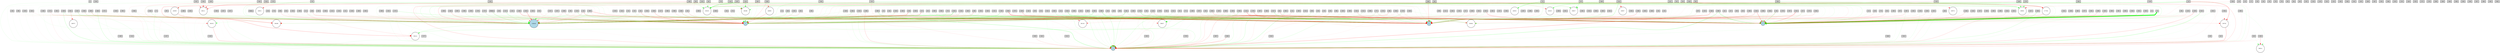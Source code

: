 digraph {
	node [fontsize=9 height=0.2 shape=circle width=0.2]
	x [fillcolor=lightgray shape=box style=filled]
	dx [fillcolor=lightgray shape=box style=filled]
	theta [fillcolor=lightgray shape=box style=filled]
	dtheta [fillcolor=lightgray shape=box style=filled]
	-5 [fillcolor=lightgray shape=box style=filled]
	-6 [fillcolor=lightgray shape=box style=filled]
	-7 [fillcolor=lightgray shape=box style=filled]
	-8 [fillcolor=lightgray shape=box style=filled]
	-9 [fillcolor=lightgray shape=box style=filled]
	-10 [fillcolor=lightgray shape=box style=filled]
	-11 [fillcolor=lightgray shape=box style=filled]
	-12 [fillcolor=lightgray shape=box style=filled]
	-13 [fillcolor=lightgray shape=box style=filled]
	-14 [fillcolor=lightgray shape=box style=filled]
	-15 [fillcolor=lightgray shape=box style=filled]
	-16 [fillcolor=lightgray shape=box style=filled]
	-17 [fillcolor=lightgray shape=box style=filled]
	-18 [fillcolor=lightgray shape=box style=filled]
	-19 [fillcolor=lightgray shape=box style=filled]
	-20 [fillcolor=lightgray shape=box style=filled]
	-21 [fillcolor=lightgray shape=box style=filled]
	-22 [fillcolor=lightgray shape=box style=filled]
	-23 [fillcolor=lightgray shape=box style=filled]
	-24 [fillcolor=lightgray shape=box style=filled]
	-25 [fillcolor=lightgray shape=box style=filled]
	-26 [fillcolor=lightgray shape=box style=filled]
	-27 [fillcolor=lightgray shape=box style=filled]
	-28 [fillcolor=lightgray shape=box style=filled]
	-29 [fillcolor=lightgray shape=box style=filled]
	-30 [fillcolor=lightgray shape=box style=filled]
	-31 [fillcolor=lightgray shape=box style=filled]
	-32 [fillcolor=lightgray shape=box style=filled]
	-33 [fillcolor=lightgray shape=box style=filled]
	-34 [fillcolor=lightgray shape=box style=filled]
	-35 [fillcolor=lightgray shape=box style=filled]
	-36 [fillcolor=lightgray shape=box style=filled]
	-37 [fillcolor=lightgray shape=box style=filled]
	-38 [fillcolor=lightgray shape=box style=filled]
	-39 [fillcolor=lightgray shape=box style=filled]
	-40 [fillcolor=lightgray shape=box style=filled]
	-41 [fillcolor=lightgray shape=box style=filled]
	-42 [fillcolor=lightgray shape=box style=filled]
	-43 [fillcolor=lightgray shape=box style=filled]
	-44 [fillcolor=lightgray shape=box style=filled]
	-45 [fillcolor=lightgray shape=box style=filled]
	-46 [fillcolor=lightgray shape=box style=filled]
	-47 [fillcolor=lightgray shape=box style=filled]
	-48 [fillcolor=lightgray shape=box style=filled]
	-49 [fillcolor=lightgray shape=box style=filled]
	-50 [fillcolor=lightgray shape=box style=filled]
	-51 [fillcolor=lightgray shape=box style=filled]
	-52 [fillcolor=lightgray shape=box style=filled]
	-53 [fillcolor=lightgray shape=box style=filled]
	-54 [fillcolor=lightgray shape=box style=filled]
	-55 [fillcolor=lightgray shape=box style=filled]
	-56 [fillcolor=lightgray shape=box style=filled]
	-57 [fillcolor=lightgray shape=box style=filled]
	-58 [fillcolor=lightgray shape=box style=filled]
	-59 [fillcolor=lightgray shape=box style=filled]
	-60 [fillcolor=lightgray shape=box style=filled]
	-61 [fillcolor=lightgray shape=box style=filled]
	-62 [fillcolor=lightgray shape=box style=filled]
	-63 [fillcolor=lightgray shape=box style=filled]
	-64 [fillcolor=lightgray shape=box style=filled]
	-65 [fillcolor=lightgray shape=box style=filled]
	-66 [fillcolor=lightgray shape=box style=filled]
	-67 [fillcolor=lightgray shape=box style=filled]
	-68 [fillcolor=lightgray shape=box style=filled]
	-69 [fillcolor=lightgray shape=box style=filled]
	-70 [fillcolor=lightgray shape=box style=filled]
	-71 [fillcolor=lightgray shape=box style=filled]
	-72 [fillcolor=lightgray shape=box style=filled]
	-73 [fillcolor=lightgray shape=box style=filled]
	-74 [fillcolor=lightgray shape=box style=filled]
	-75 [fillcolor=lightgray shape=box style=filled]
	-76 [fillcolor=lightgray shape=box style=filled]
	-77 [fillcolor=lightgray shape=box style=filled]
	-78 [fillcolor=lightgray shape=box style=filled]
	-79 [fillcolor=lightgray shape=box style=filled]
	-80 [fillcolor=lightgray shape=box style=filled]
	-81 [fillcolor=lightgray shape=box style=filled]
	-82 [fillcolor=lightgray shape=box style=filled]
	-83 [fillcolor=lightgray shape=box style=filled]
	-84 [fillcolor=lightgray shape=box style=filled]
	-85 [fillcolor=lightgray shape=box style=filled]
	-86 [fillcolor=lightgray shape=box style=filled]
	-87 [fillcolor=lightgray shape=box style=filled]
	-88 [fillcolor=lightgray shape=box style=filled]
	-89 [fillcolor=lightgray shape=box style=filled]
	-90 [fillcolor=lightgray shape=box style=filled]
	-91 [fillcolor=lightgray shape=box style=filled]
	-92 [fillcolor=lightgray shape=box style=filled]
	-93 [fillcolor=lightgray shape=box style=filled]
	-94 [fillcolor=lightgray shape=box style=filled]
	-95 [fillcolor=lightgray shape=box style=filled]
	-96 [fillcolor=lightgray shape=box style=filled]
	-97 [fillcolor=lightgray shape=box style=filled]
	-98 [fillcolor=lightgray shape=box style=filled]
	-99 [fillcolor=lightgray shape=box style=filled]
	-100 [fillcolor=lightgray shape=box style=filled]
	-101 [fillcolor=lightgray shape=box style=filled]
	-102 [fillcolor=lightgray shape=box style=filled]
	-103 [fillcolor=lightgray shape=box style=filled]
	-104 [fillcolor=lightgray shape=box style=filled]
	-105 [fillcolor=lightgray shape=box style=filled]
	-106 [fillcolor=lightgray shape=box style=filled]
	-107 [fillcolor=lightgray shape=box style=filled]
	-108 [fillcolor=lightgray shape=box style=filled]
	-109 [fillcolor=lightgray shape=box style=filled]
	-110 [fillcolor=lightgray shape=box style=filled]
	-111 [fillcolor=lightgray shape=box style=filled]
	-112 [fillcolor=lightgray shape=box style=filled]
	-113 [fillcolor=lightgray shape=box style=filled]
	-114 [fillcolor=lightgray shape=box style=filled]
	-115 [fillcolor=lightgray shape=box style=filled]
	-116 [fillcolor=lightgray shape=box style=filled]
	-117 [fillcolor=lightgray shape=box style=filled]
	-118 [fillcolor=lightgray shape=box style=filled]
	-119 [fillcolor=lightgray shape=box style=filled]
	-120 [fillcolor=lightgray shape=box style=filled]
	-121 [fillcolor=lightgray shape=box style=filled]
	-122 [fillcolor=lightgray shape=box style=filled]
	-123 [fillcolor=lightgray shape=box style=filled]
	-124 [fillcolor=lightgray shape=box style=filled]
	-125 [fillcolor=lightgray shape=box style=filled]
	-126 [fillcolor=lightgray shape=box style=filled]
	-127 [fillcolor=lightgray shape=box style=filled]
	-128 [fillcolor=lightgray shape=box style=filled]
	-129 [fillcolor=lightgray shape=box style=filled]
	-130 [fillcolor=lightgray shape=box style=filled]
	-131 [fillcolor=lightgray shape=box style=filled]
	-132 [fillcolor=lightgray shape=box style=filled]
	-133 [fillcolor=lightgray shape=box style=filled]
	-134 [fillcolor=lightgray shape=box style=filled]
	-135 [fillcolor=lightgray shape=box style=filled]
	-136 [fillcolor=lightgray shape=box style=filled]
	-137 [fillcolor=lightgray shape=box style=filled]
	-138 [fillcolor=lightgray shape=box style=filled]
	-139 [fillcolor=lightgray shape=box style=filled]
	-140 [fillcolor=lightgray shape=box style=filled]
	-141 [fillcolor=lightgray shape=box style=filled]
	-142 [fillcolor=lightgray shape=box style=filled]
	-143 [fillcolor=lightgray shape=box style=filled]
	-144 [fillcolor=lightgray shape=box style=filled]
	-145 [fillcolor=lightgray shape=box style=filled]
	-146 [fillcolor=lightgray shape=box style=filled]
	-147 [fillcolor=lightgray shape=box style=filled]
	-148 [fillcolor=lightgray shape=box style=filled]
	-149 [fillcolor=lightgray shape=box style=filled]
	-150 [fillcolor=lightgray shape=box style=filled]
	-151 [fillcolor=lightgray shape=box style=filled]
	-152 [fillcolor=lightgray shape=box style=filled]
	-153 [fillcolor=lightgray shape=box style=filled]
	-154 [fillcolor=lightgray shape=box style=filled]
	-155 [fillcolor=lightgray shape=box style=filled]
	-156 [fillcolor=lightgray shape=box style=filled]
	-157 [fillcolor=lightgray shape=box style=filled]
	-158 [fillcolor=lightgray shape=box style=filled]
	-159 [fillcolor=lightgray shape=box style=filled]
	-160 [fillcolor=lightgray shape=box style=filled]
	-161 [fillcolor=lightgray shape=box style=filled]
	-162 [fillcolor=lightgray shape=box style=filled]
	-163 [fillcolor=lightgray shape=box style=filled]
	-164 [fillcolor=lightgray shape=box style=filled]
	-165 [fillcolor=lightgray shape=box style=filled]
	-166 [fillcolor=lightgray shape=box style=filled]
	-167 [fillcolor=lightgray shape=box style=filled]
	-168 [fillcolor=lightgray shape=box style=filled]
	-169 [fillcolor=lightgray shape=box style=filled]
	-170 [fillcolor=lightgray shape=box style=filled]
	-171 [fillcolor=lightgray shape=box style=filled]
	-172 [fillcolor=lightgray shape=box style=filled]
	-173 [fillcolor=lightgray shape=box style=filled]
	-174 [fillcolor=lightgray shape=box style=filled]
	-175 [fillcolor=lightgray shape=box style=filled]
	-176 [fillcolor=lightgray shape=box style=filled]
	-177 [fillcolor=lightgray shape=box style=filled]
	-178 [fillcolor=lightgray shape=box style=filled]
	-179 [fillcolor=lightgray shape=box style=filled]
	-180 [fillcolor=lightgray shape=box style=filled]
	-181 [fillcolor=lightgray shape=box style=filled]
	-182 [fillcolor=lightgray shape=box style=filled]
	-183 [fillcolor=lightgray shape=box style=filled]
	-184 [fillcolor=lightgray shape=box style=filled]
	-185 [fillcolor=lightgray shape=box style=filled]
	-186 [fillcolor=lightgray shape=box style=filled]
	-187 [fillcolor=lightgray shape=box style=filled]
	-188 [fillcolor=lightgray shape=box style=filled]
	-189 [fillcolor=lightgray shape=box style=filled]
	-190 [fillcolor=lightgray shape=box style=filled]
	-191 [fillcolor=lightgray shape=box style=filled]
	-192 [fillcolor=lightgray shape=box style=filled]
	-193 [fillcolor=lightgray shape=box style=filled]
	-194 [fillcolor=lightgray shape=box style=filled]
	-195 [fillcolor=lightgray shape=box style=filled]
	-196 [fillcolor=lightgray shape=box style=filled]
	-197 [fillcolor=lightgray shape=box style=filled]
	-198 [fillcolor=lightgray shape=box style=filled]
	-199 [fillcolor=lightgray shape=box style=filled]
	-200 [fillcolor=lightgray shape=box style=filled]
	-201 [fillcolor=lightgray shape=box style=filled]
	-202 [fillcolor=lightgray shape=box style=filled]
	-203 [fillcolor=lightgray shape=box style=filled]
	-204 [fillcolor=lightgray shape=box style=filled]
	-205 [fillcolor=lightgray shape=box style=filled]
	-206 [fillcolor=lightgray shape=box style=filled]
	-207 [fillcolor=lightgray shape=box style=filled]
	-208 [fillcolor=lightgray shape=box style=filled]
	-209 [fillcolor=lightgray shape=box style=filled]
	-210 [fillcolor=lightgray shape=box style=filled]
	-211 [fillcolor=lightgray shape=box style=filled]
	-212 [fillcolor=lightgray shape=box style=filled]
	-213 [fillcolor=lightgray shape=box style=filled]
	-214 [fillcolor=lightgray shape=box style=filled]
	-215 [fillcolor=lightgray shape=box style=filled]
	-216 [fillcolor=lightgray shape=box style=filled]
	-217 [fillcolor=lightgray shape=box style=filled]
	-218 [fillcolor=lightgray shape=box style=filled]
	-219 [fillcolor=lightgray shape=box style=filled]
	-220 [fillcolor=lightgray shape=box style=filled]
	-221 [fillcolor=lightgray shape=box style=filled]
	-222 [fillcolor=lightgray shape=box style=filled]
	-223 [fillcolor=lightgray shape=box style=filled]
	-224 [fillcolor=lightgray shape=box style=filled]
	-225 [fillcolor=lightgray shape=box style=filled]
	-226 [fillcolor=lightgray shape=box style=filled]
	-227 [fillcolor=lightgray shape=box style=filled]
	-228 [fillcolor=lightgray shape=box style=filled]
	-229 [fillcolor=lightgray shape=box style=filled]
	-230 [fillcolor=lightgray shape=box style=filled]
	-231 [fillcolor=lightgray shape=box style=filled]
	-232 [fillcolor=lightgray shape=box style=filled]
	-233 [fillcolor=lightgray shape=box style=filled]
	-234 [fillcolor=lightgray shape=box style=filled]
	-235 [fillcolor=lightgray shape=box style=filled]
	-236 [fillcolor=lightgray shape=box style=filled]
	-237 [fillcolor=lightgray shape=box style=filled]
	-238 [fillcolor=lightgray shape=box style=filled]
	-239 [fillcolor=lightgray shape=box style=filled]
	-240 [fillcolor=lightgray shape=box style=filled]
	-241 [fillcolor=lightgray shape=box style=filled]
	-242 [fillcolor=lightgray shape=box style=filled]
	-243 [fillcolor=lightgray shape=box style=filled]
	-244 [fillcolor=lightgray shape=box style=filled]
	-245 [fillcolor=lightgray shape=box style=filled]
	-246 [fillcolor=lightgray shape=box style=filled]
	-247 [fillcolor=lightgray shape=box style=filled]
	-248 [fillcolor=lightgray shape=box style=filled]
	-249 [fillcolor=lightgray shape=box style=filled]
	-250 [fillcolor=lightgray shape=box style=filled]
	-251 [fillcolor=lightgray shape=box style=filled]
	-252 [fillcolor=lightgray shape=box style=filled]
	-253 [fillcolor=lightgray shape=box style=filled]
	-254 [fillcolor=lightgray shape=box style=filled]
	-255 [fillcolor=lightgray shape=box style=filled]
	-256 [fillcolor=lightgray shape=box style=filled]
	-257 [fillcolor=lightgray shape=box style=filled]
	-258 [fillcolor=lightgray shape=box style=filled]
	-259 [fillcolor=lightgray shape=box style=filled]
	-260 [fillcolor=lightgray shape=box style=filled]
	-261 [fillcolor=lightgray shape=box style=filled]
	-262 [fillcolor=lightgray shape=box style=filled]
	-263 [fillcolor=lightgray shape=box style=filled]
	-264 [fillcolor=lightgray shape=box style=filled]
	-265 [fillcolor=lightgray shape=box style=filled]
	-266 [fillcolor=lightgray shape=box style=filled]
	-267 [fillcolor=lightgray shape=box style=filled]
	-268 [fillcolor=lightgray shape=box style=filled]
	-269 [fillcolor=lightgray shape=box style=filled]
	-270 [fillcolor=lightgray shape=box style=filled]
	-271 [fillcolor=lightgray shape=box style=filled]
	-272 [fillcolor=lightgray shape=box style=filled]
	-273 [fillcolor=lightgray shape=box style=filled]
	-274 [fillcolor=lightgray shape=box style=filled]
	-275 [fillcolor=lightgray shape=box style=filled]
	-276 [fillcolor=lightgray shape=box style=filled]
	-277 [fillcolor=lightgray shape=box style=filled]
	-278 [fillcolor=lightgray shape=box style=filled]
	-279 [fillcolor=lightgray shape=box style=filled]
	-280 [fillcolor=lightgray shape=box style=filled]
	-281 [fillcolor=lightgray shape=box style=filled]
	-282 [fillcolor=lightgray shape=box style=filled]
	-283 [fillcolor=lightgray shape=box style=filled]
	-284 [fillcolor=lightgray shape=box style=filled]
	-285 [fillcolor=lightgray shape=box style=filled]
	-286 [fillcolor=lightgray shape=box style=filled]
	-287 [fillcolor=lightgray shape=box style=filled]
	-288 [fillcolor=lightgray shape=box style=filled]
	-289 [fillcolor=lightgray shape=box style=filled]
	-290 [fillcolor=lightgray shape=box style=filled]
	-291 [fillcolor=lightgray shape=box style=filled]
	-292 [fillcolor=lightgray shape=box style=filled]
	-293 [fillcolor=lightgray shape=box style=filled]
	-294 [fillcolor=lightgray shape=box style=filled]
	-295 [fillcolor=lightgray shape=box style=filled]
	-296 [fillcolor=lightgray shape=box style=filled]
	-297 [fillcolor=lightgray shape=box style=filled]
	-298 [fillcolor=lightgray shape=box style=filled]
	-299 [fillcolor=lightgray shape=box style=filled]
	-300 [fillcolor=lightgray shape=box style=filled]
	-301 [fillcolor=lightgray shape=box style=filled]
	-302 [fillcolor=lightgray shape=box style=filled]
	-303 [fillcolor=lightgray shape=box style=filled]
	-304 [fillcolor=lightgray shape=box style=filled]
	-305 [fillcolor=lightgray shape=box style=filled]
	-306 [fillcolor=lightgray shape=box style=filled]
	-307 [fillcolor=lightgray shape=box style=filled]
	-308 [fillcolor=lightgray shape=box style=filled]
	-309 [fillcolor=lightgray shape=box style=filled]
	-310 [fillcolor=lightgray shape=box style=filled]
	-311 [fillcolor=lightgray shape=box style=filled]
	-312 [fillcolor=lightgray shape=box style=filled]
	-313 [fillcolor=lightgray shape=box style=filled]
	-314 [fillcolor=lightgray shape=box style=filled]
	-315 [fillcolor=lightgray shape=box style=filled]
	-316 [fillcolor=lightgray shape=box style=filled]
	-317 [fillcolor=lightgray shape=box style=filled]
	-318 [fillcolor=lightgray shape=box style=filled]
	-319 [fillcolor=lightgray shape=box style=filled]
	-320 [fillcolor=lightgray shape=box style=filled]
	-321 [fillcolor=lightgray shape=box style=filled]
	-322 [fillcolor=lightgray shape=box style=filled]
	-323 [fillcolor=lightgray shape=box style=filled]
	-324 [fillcolor=lightgray shape=box style=filled]
	-325 [fillcolor=lightgray shape=box style=filled]
	-326 [fillcolor=lightgray shape=box style=filled]
	-327 [fillcolor=lightgray shape=box style=filled]
	-328 [fillcolor=lightgray shape=box style=filled]
	-329 [fillcolor=lightgray shape=box style=filled]
	-330 [fillcolor=lightgray shape=box style=filled]
	-331 [fillcolor=lightgray shape=box style=filled]
	-332 [fillcolor=lightgray shape=box style=filled]
	-333 [fillcolor=lightgray shape=box style=filled]
	-334 [fillcolor=lightgray shape=box style=filled]
	-335 [fillcolor=lightgray shape=box style=filled]
	-336 [fillcolor=lightgray shape=box style=filled]
	-337 [fillcolor=lightgray shape=box style=filled]
	-338 [fillcolor=lightgray shape=box style=filled]
	-339 [fillcolor=lightgray shape=box style=filled]
	-340 [fillcolor=lightgray shape=box style=filled]
	-341 [fillcolor=lightgray shape=box style=filled]
	-342 [fillcolor=lightgray shape=box style=filled]
	-343 [fillcolor=lightgray shape=box style=filled]
	-344 [fillcolor=lightgray shape=box style=filled]
	-345 [fillcolor=lightgray shape=box style=filled]
	-346 [fillcolor=lightgray shape=box style=filled]
	-347 [fillcolor=lightgray shape=box style=filled]
	-348 [fillcolor=lightgray shape=box style=filled]
	-349 [fillcolor=lightgray shape=box style=filled]
	-350 [fillcolor=lightgray shape=box style=filled]
	-351 [fillcolor=lightgray shape=box style=filled]
	-352 [fillcolor=lightgray shape=box style=filled]
	-353 [fillcolor=lightgray shape=box style=filled]
	-354 [fillcolor=lightgray shape=box style=filled]
	-355 [fillcolor=lightgray shape=box style=filled]
	-356 [fillcolor=lightgray shape=box style=filled]
	-357 [fillcolor=lightgray shape=box style=filled]
	-358 [fillcolor=lightgray shape=box style=filled]
	-359 [fillcolor=lightgray shape=box style=filled]
	-360 [fillcolor=lightgray shape=box style=filled]
	-361 [fillcolor=lightgray shape=box style=filled]
	-362 [fillcolor=lightgray shape=box style=filled]
	-363 [fillcolor=lightgray shape=box style=filled]
	-364 [fillcolor=lightgray shape=box style=filled]
	control [fillcolor=lightblue style=filled]
	1 [fillcolor=lightblue style=filled]
	2 [fillcolor=lightblue style=filled]
	3 [fillcolor=lightblue style=filled]
	4 [fillcolor=lightblue style=filled]
	39296 [fillcolor=white style=filled]
	40834 [fillcolor=white style=filled]
	36364 [fillcolor=white style=filled]
	40974 [fillcolor=white style=filled]
	39827 [fillcolor=white style=filled]
	37784 [fillcolor=white style=filled]
	39326 [fillcolor=white style=filled]
	40993 [fillcolor=white style=filled]
	40875 [fillcolor=white style=filled]
	40621 [fillcolor=white style=filled]
	38588 [fillcolor=white style=filled]
	39614 [fillcolor=white style=filled]
	40000 [fillcolor=white style=filled]
	38082 [fillcolor=white style=filled]
	39235 [fillcolor=white style=filled]
	40420 [fillcolor=white style=filled]
	40807 [fillcolor=white style=filled]
	38637 [fillcolor=white style=filled]
	38511 [fillcolor=white style=filled]
	38129 [fillcolor=white style=filled]
	39793 [fillcolor=white style=filled]
	39414 [fillcolor=white style=filled]
	dx -> 1 [color=red penwidth=0.2907977548153764 style=solid]
	dtheta -> 1 [color=red penwidth=0.20050429047600982 style=solid]
	-5 -> control [color=red penwidth=0.3214530032630065 style=dotted]
	-5 -> 2 [color=red penwidth=0.3625042023753192 style=dotted]
	-6 -> 3 [color=red penwidth=0.4682829902647214 style=dotted]
	-7 -> 2 [color=green penwidth=0.26520085295934326 style=solid]
	-8 -> 4 [color=red penwidth=0.13028191305248868 style=dotted]
	-9 -> 3 [color=green penwidth=5.668410470889803 style=solid]
	-11 -> 1 [color=red penwidth=0.1125741989953283 style=solid]
	-11 -> 2 [color=red penwidth=0.15597212150095596 style=dotted]
	-11 -> 4 [color=green penwidth=0.6007481621583102 style=dotted]
	-12 -> 3 [color=green penwidth=0.18425784969344705 style=solid]
	-13 -> 2 [color=green penwidth=0.21996156171202944 style=solid]
	-13 -> 3 [color=red penwidth=0.1269878183093249 style=solid]
	-14 -> control [color=green penwidth=0.10265378870858881 style=dotted]
	-16 -> control [color=green penwidth=0.3079586490854841 style=solid]
	-16 -> 3 [color=red penwidth=0.3012692145335818 style=solid]
	-18 -> 3 [color=green penwidth=0.5908166473418486 style=solid]
	-18 -> 4 [color=red penwidth=0.43046870896866674 style=solid]
	-19 -> 1 [color=green penwidth=0.3821313234514164 style=solid]
	-19 -> 4 [color=red penwidth=0.6996498882869627 style=solid]
	-20 -> 4 [color=red penwidth=0.2719260379731083 style=solid]
	-21 -> control [color=red penwidth=0.18313058652302822 style=dotted]
	-22 -> control [color=green penwidth=0.38101605794184334 style=solid]
	-22 -> 1 [color=green penwidth=0.281393360255365 style=dotted]
	-22 -> 3 [color=green penwidth=0.299337728720075 style=dotted]
	-23 -> control [color=green penwidth=0.2297161155549318 style=dotted]
	-23 -> 1 [color=green penwidth=0.43512339002644085 style=dotted]
	-24 -> control [color=green penwidth=0.1131171744696688 style=dotted]
	-25 -> 4 [color=green penwidth=0.128775208035889 style=solid]
	-26 -> 3 [color=red penwidth=0.3204870006913463 style=solid]
	-27 -> 3 [color=red penwidth=0.430217513332644 style=dotted]
	-28 -> control [color=red penwidth=0.9365657669270998 style=solid]
	-28 -> 2 [color=green penwidth=0.33352300442800076 style=solid]
	-28 -> 4 [color=green penwidth=0.14169546518745446 style=dotted]
	-29 -> control [color=green penwidth=0.18213122095952228 style=dotted]
	-29 -> 2 [color=red penwidth=0.1303698568312001 style=solid]
	-29 -> 3 [color=green penwidth=0.26766515484530795 style=solid]
	-30 -> 2 [color=green penwidth=0.27131504213086943 style=solid]
	-30 -> 4 [color=green penwidth=0.3601071350902897 style=dotted]
	-31 -> 1 [color=green penwidth=0.8446208882962174 style=dotted]
	-31 -> 3 [color=green penwidth=0.20149808168413977 style=dotted]
	-32 -> 4 [color=red penwidth=0.4508801320489847 style=dotted]
	-34 -> control [color=red penwidth=0.9972629475146126 style=dotted]
	-34 -> 1 [color=red penwidth=0.630331597521249 style=solid]
	-34 -> 3 [color=red penwidth=0.42979229242316197 style=dotted]
	-35 -> 2 [color=red penwidth=0.3077780924066231 style=solid]
	-35 -> 4 [color=red penwidth=0.21221629661590352 style=dotted]
	-36 -> 2 [color=red penwidth=0.1465656038164012 style=dotted]
	-37 -> 3 [color=green penwidth=0.33329350530738444 style=solid]
	-37 -> 4 [color=red penwidth=0.2247257626370877 style=solid]
	-38 -> 1 [color=green penwidth=0.5670463518715059 style=dotted]
	-38 -> 4 [color=green penwidth=0.17436783757166102 style=solid]
	-39 -> 1 [color=green penwidth=0.254227828695303 style=dotted]
	-39 -> 3 [color=red penwidth=0.10266467553586897 style=solid]
	-40 -> 2 [color=green penwidth=0.5113394576977119 style=dotted]
	-41 -> 3 [color=red penwidth=0.31988600209258244 style=dotted]
	-41 -> 4 [color=red penwidth=1.0812459761846205 style=dotted]
	-42 -> 2 [color=green penwidth=0.15464608223150528 style=solid]
	-44 -> control [color=red penwidth=0.20163744495061076 style=solid]
	-44 -> 4 [color=green penwidth=0.13396489386173094 style=solid]
	-45 -> control [color=green penwidth=0.35840067902251305 style=solid]
	-45 -> 3 [color=green penwidth=0.14419406963848452 style=solid]
	-46 -> control [color=green penwidth=0.12163909196008493 style=dotted]
	-48 -> 1 [color=red penwidth=0.3746158647793739 style=solid]
	-48 -> 2 [color=green penwidth=0.13102339526479376 style=solid]
	-49 -> control [color=green penwidth=0.6197882885293493 style=solid]
	-49 -> 2 [color=green penwidth=0.3061299264192943 style=solid]
	-50 -> control [color=red penwidth=0.2499548812961708 style=dotted]
	-50 -> 2 [color=green penwidth=0.3329694895662225 style=dotted]
	-51 -> 1 [color=red penwidth=0.45368197916258335 style=solid]
	-51 -> 3 [color=red penwidth=0.5891318955978374 style=dotted]
	-53 -> 1 [color=red penwidth=0.45890122565991676 style=solid]
	-54 -> 1 [color=red penwidth=0.23556531993661245 style=solid]
	-55 -> control [color=red penwidth=0.4140041891062005 style=dotted]
	-55 -> 3 [color=green penwidth=0.28778208804424665 style=solid]
	-56 -> control [color=green penwidth=0.31380603649577554 style=solid]
	-56 -> 3 [color=red penwidth=0.3338914528811383 style=dotted]
	-57 -> control [color=red penwidth=0.979281409813859 style=solid]
	-57 -> 2 [color=green penwidth=0.12289681882206537 style=solid]
	-57 -> 4 [color=red penwidth=0.24067442134276412 style=dotted]
	-58 -> control [color=red penwidth=0.3869047597123134 style=dotted]
	-58 -> 3 [color=green penwidth=0.36523639299014676 style=solid]
	-59 -> 1 [color=green penwidth=0.17887527863163752 style=solid]
	-60 -> 1 [color=red penwidth=0.26724772653980844 style=dotted]
	-60 -> 4 [color=red penwidth=0.4329346910339493 style=dotted]
	-61 -> 3 [color=red penwidth=0.28445233126383906 style=dotted]
	-62 -> control [color=green penwidth=0.4915486257006687 style=dotted]
	-62 -> 1 [color=red penwidth=0.25959806558938614 style=solid]
	-62 -> 2 [color=red penwidth=0.23006243298289417 style=dotted]
	-62 -> 3 [color=green penwidth=0.18683447080208176 style=dotted]
	-63 -> 2 [color=red penwidth=0.5679659640851391 style=dotted]
	-64 -> 1 [color=red penwidth=0.1522026188341027 style=solid]
	-65 -> 4 [color=red penwidth=0.13457297526895395 style=dotted]
	-66 -> control [color=red penwidth=0.605481456908982 style=solid]
	-66 -> 3 [color=red penwidth=0.38481981792115083 style=dotted]
	-66 -> 4 [color=red penwidth=0.2398214518256465 style=dotted]
	-67 -> 4 [color=green penwidth=0.31725636504283616 style=solid]
	-68 -> 3 [color=green penwidth=0.1118913158906403 style=solid]
	-69 -> 2 [color=red penwidth=0.17188135010394406 style=solid]
	-70 -> control [color=green penwidth=0.4477490253393619 style=solid]
	-70 -> 4 [color=red penwidth=0.1292349057316807 style=dotted]
	-71 -> control [color=green penwidth=0.17595447148430887 style=solid]
	-71 -> 3 [color=red penwidth=0.1522649572786548 style=dotted]
	-72 -> 3 [color=green penwidth=0.22950355820153975 style=dotted]
	-72 -> 4 [color=green penwidth=0.3293402029622705 style=solid]
	-73 -> control [color=red penwidth=0.3963066843673526 style=dotted]
	-74 -> 1 [color=green penwidth=0.17318791097211128 style=solid]
	-75 -> 3 [color=red penwidth=0.1667459200457918 style=solid]
	-77 -> control [color=red penwidth=0.26569856059220676 style=solid]
	-77 -> 2 [color=green penwidth=0.3023318243240515 style=solid]
	-77 -> 3 [color=red penwidth=1.1267067825165258 style=dotted]
	-77 -> 4 [color=green penwidth=0.2846013736779528 style=solid]
	-78 -> 1 [color=green penwidth=0.23294351897001278 style=dotted]
	-80 -> 1 [color=red penwidth=0.11360727016064766 style=solid]
	-81 -> control [color=green penwidth=0.165845192746688 style=dotted]
	-81 -> 2 [color=green penwidth=0.14595484571503298 style=solid]
	-81 -> 4 [color=green penwidth=0.21070677083580708 style=solid]
	-83 -> control [color=red penwidth=1.3937481989966791 style=dotted]
	-83 -> 1 [color=red penwidth=0.1600079849369504 style=solid]
	-83 -> 3 [color=red penwidth=0.18864226801155187 style=solid]
	-86 -> control [color=red penwidth=0.39697621504133285 style=solid]
	-87 -> 1 [color=red penwidth=0.10830445477223588 style=solid]
	-87 -> 2 [color=red penwidth=0.3491773613893605 style=dotted]
	-88 -> 4 [color=green penwidth=0.24148522049235138 style=dotted]
	-89 -> control [color=red penwidth=0.6420776901869664 style=solid]
	-89 -> 4 [color=red penwidth=0.4803660716907483 style=dotted]
	-90 -> 3 [color=green penwidth=0.21087680858301733 style=solid]
	-90 -> 4 [color=red penwidth=0.10379704048181333 style=solid]
	-91 -> control [color=red penwidth=0.9566741208531766 style=dotted]
	-92 -> 3 [color=red penwidth=0.33696677952505505 style=solid]
	-93 -> 3 [color=red penwidth=0.21754980271347013 style=dotted]
	-93 -> 4 [color=red penwidth=0.6062852723101189 style=dotted]
	-94 -> 2 [color=green penwidth=0.16275806335014353 style=solid]
	-96 -> 2 [color=green penwidth=0.10125904973233232 style=solid]
	-96 -> 3 [color=green penwidth=0.1851578311715731 style=dotted]
	-97 -> 3 [color=red penwidth=0.23625038948224256 style=dotted]
	-98 -> control [color=red penwidth=0.12822020615326477 style=dotted]
	-98 -> 1 [color=red penwidth=0.6045537549290635 style=dotted]
	-98 -> 4 [color=green penwidth=0.7562487113409612 style=dotted]
	-99 -> 2 [color=green penwidth=0.3372397375977439 style=dotted]
	-100 -> control [color=green penwidth=0.24042031093112134 style=dotted]
	-100 -> 1 [color=green penwidth=0.1194019748403077 style=solid]
	-100 -> 2 [color=green penwidth=0.4441269378762065 style=dotted]
	-100 -> 3 [color=green penwidth=0.5918298585519695 style=dotted]
	-102 -> 3 [color=red penwidth=0.1165383052075515 style=solid]
	-103 -> control [color=green penwidth=0.1442098227725705 style=dotted]
	-103 -> 2 [color=red penwidth=0.13346005335763028 style=dotted]
	-104 -> 2 [color=green penwidth=0.18927463599919403 style=solid]
	-105 -> control [color=red penwidth=0.1191457995502582 style=dotted]
	-105 -> 1 [color=green penwidth=0.2796568151018256 style=dotted]
	-106 -> 2 [color=red penwidth=0.5246859774232662 style=dotted]
	-108 -> 3 [color=green penwidth=0.2539866222179295 style=dotted]
	-108 -> 4 [color=red penwidth=0.4670637561216122 style=solid]
	-109 -> control [color=green penwidth=0.3940330276876921 style=dotted]
	-109 -> 1 [color=red penwidth=0.23328885466571417 style=dotted]
	-109 -> 2 [color=green penwidth=0.3852145065796724 style=dotted]
	-110 -> control [color=red penwidth=0.20957211597398656 style=solid]
	-110 -> 1 [color=green penwidth=0.29096760158835183 style=dotted]
	-110 -> 4 [color=green penwidth=0.5661968337919463 style=solid]
	-111 -> 4 [color=red penwidth=0.4508287417722965 style=dotted]
	-112 -> control [color=green penwidth=0.14805742507293204 style=dotted]
	-113 -> control [color=green penwidth=0.3747597086915784 style=solid]
	-113 -> 1 [color=green penwidth=0.2073493662800246 style=solid]
	-114 -> 2 [color=green penwidth=0.2017943050545713 style=solid]
	-115 -> 1 [color=green penwidth=0.1385942410785581 style=dotted]
	-115 -> 2 [color=red penwidth=0.2405770383071357 style=dotted]
	-115 -> 3 [color=red penwidth=1.0131170806217635 style=solid]
	-117 -> 1 [color=red penwidth=0.21821223924892025 style=solid]
	-118 -> control [color=red penwidth=0.3138580695165061 style=solid]
	-118 -> 2 [color=green penwidth=0.2813691374718465 style=solid]
	-118 -> 3 [color=red penwidth=0.4653759963499121 style=solid]
	-119 -> 3 [color=red penwidth=0.10396086504410038 style=dotted]
	-120 -> control [color=green penwidth=0.4846349651925468 style=dotted]
	-120 -> 2 [color=green penwidth=0.32091666386440343 style=dotted]
	-121 -> 1 [color=red penwidth=0.12143823863560238 style=solid]
	-121 -> 4 [color=red penwidth=0.15250299473719287 style=dotted]
	-122 -> 4 [color=green penwidth=0.11082489937592409 style=solid]
	-123 -> 2 [color=green penwidth=0.2561235089740793 style=dotted]
	-123 -> 3 [color=red penwidth=0.2734382505125148 style=solid]
	-124 -> control [color=green penwidth=0.22961218316617288 style=dotted]
	-126 -> 2 [color=red penwidth=0.48091212709391984 style=solid]
	-126 -> 3 [color=red penwidth=0.25607979936563224 style=solid]
	-127 -> 2 [color=green penwidth=0.14447438448149608 style=solid]
	-129 -> 2 [color=green penwidth=0.46461130620185853 style=dotted]
	-129 -> 3 [color=green penwidth=0.21273414415320974 style=solid]
	-129 -> 4 [color=red penwidth=0.11733494558241409 style=dotted]
	-130 -> 3 [color=red penwidth=0.2976878097715082 style=solid]
	-131 -> control [color=green penwidth=0.5158830914965532 style=dotted]
	-131 -> 1 [color=green penwidth=0.18647280292394347 style=dotted]
	-132 -> 4 [color=green penwidth=0.15931095479988827 style=solid]
	-133 -> control [color=red penwidth=0.4498501737852143 style=dotted]
	-133 -> 1 [color=green penwidth=0.4305704584528043 style=dotted]
	-133 -> 2 [color=green penwidth=0.13042428389036342 style=solid]
	-134 -> control [color=red penwidth=0.4752473850136427 style=solid]
	-134 -> 4 [color=green penwidth=0.27499862896033733 style=solid]
	-138 -> 1 [color=green penwidth=0.24293930431732033 style=solid]
	-138 -> 3 [color=red penwidth=0.43983202134470734 style=solid]
	-139 -> 4 [color=red penwidth=0.34609031180037403 style=dotted]
	-140 -> 3 [color=red penwidth=0.426706859696077 style=solid]
	-142 -> 1 [color=green penwidth=0.6100062637045386 style=dotted]
	-143 -> 1 [color=green penwidth=0.18450124181692265 style=solid]
	-143 -> 2 [color=green penwidth=0.15357473393181278 style=solid]
	-144 -> 3 [color=red penwidth=0.15423242238434354 style=solid]
	-145 -> control [color=red penwidth=0.15844991297583122 style=solid]
	-145 -> 2 [color=red penwidth=0.30184882646071 style=dotted]
	-146 -> control [color=green penwidth=0.5686958741046879 style=dotted]
	-146 -> 1 [color=green penwidth=0.13950854518285682 style=dotted]
	-146 -> 2 [color=green penwidth=0.2609492055672319 style=dotted]
	-146 -> 3 [color=red penwidth=0.6718375294577618 style=dotted]
	-147 -> control [color=green penwidth=0.4684830537321193 style=solid]
	-147 -> 2 [color=green penwidth=0.7000612020797579 style=dotted]
	-148 -> control [color=red penwidth=0.24695936387040415 style=dotted]
	-148 -> 1 [color=red penwidth=0.7163714721859862 style=solid]
	-149 -> control [color=green penwidth=0.49798377285157425 style=dotted]
	-149 -> 2 [color=green penwidth=0.11771662364009383 style=solid]
	-150 -> control [color=green penwidth=0.5414630457038451 style=solid]
	-150 -> 1 [color=red penwidth=0.2641446972810221 style=solid]
	-150 -> 4 [color=green penwidth=0.14939043345222594 style=solid]
	-151 -> 1 [color=red penwidth=0.37595922854800046 style=dotted]
	-151 -> 2 [color=red penwidth=0.19871830154301195 style=solid]
	-151 -> 3 [color=green penwidth=0.4680394715016786 style=dotted]
	-153 -> 2 [color=green penwidth=0.1963020539921282 style=dotted]
	-154 -> control [color=red penwidth=0.697987482404924 style=dotted]
	-155 -> control [color=green penwidth=0.1998435878513966 style=dotted]
	-156 -> control [color=green penwidth=0.47523189483266703 style=dotted]
	-156 -> 2 [color=red penwidth=0.2921375220156175 style=dotted]
	-157 -> 3 [color=red penwidth=0.1052729272859764 style=solid]
	-158 -> control [color=red penwidth=0.22689610771281965 style=dotted]
	-159 -> 3 [color=green penwidth=0.14810908884022247 style=solid]
	-160 -> 1 [color=red penwidth=0.2529429863665442 style=solid]
	-160 -> 2 [color=red penwidth=0.4867541048896299 style=dotted]
	-160 -> 3 [color=red penwidth=0.7563592211100688 style=dotted]
	-161 -> control [color=red penwidth=0.3619707692869383 style=solid]
	-161 -> 1 [color=green penwidth=0.5386913624246151 style=solid]
	-161 -> 2 [color=green penwidth=0.34350738543364145 style=solid]
	-161 -> 3 [color=green penwidth=0.37829318442261506 style=solid]
	-161 -> 4 [color=green penwidth=0.153635942663451 style=dotted]
	-162 -> 3 [color=green penwidth=0.36959275016384463 style=solid]
	-162 -> 4 [color=red penwidth=0.42434080119831663 style=solid]
	-165 -> 3 [color=red penwidth=0.11358142951360427 style=dotted]
	-165 -> 4 [color=red penwidth=0.1770026489861508 style=dotted]
	-166 -> control [color=green penwidth=0.4518201382463274 style=dotted]
	-167 -> 4 [color=green penwidth=0.24270915958576808 style=dotted]
	-168 -> control [color=red penwidth=0.2987696544942631 style=solid]
	-168 -> 1 [color=red penwidth=0.6304433297521698 style=dotted]
	-169 -> control [color=red penwidth=0.20804066828459722 style=dotted]
	-169 -> 3 [color=green penwidth=0.10124325762527589 style=dotted]
	-171 -> control [color=red penwidth=0.3871725986652722 style=solid]
	-172 -> control [color=red penwidth=0.27410077385988313 style=dotted]
	-172 -> 1 [color=green penwidth=0.4024983258559168 style=solid]
	-172 -> 2 [color=red penwidth=0.36603279747646245 style=dotted]
	-173 -> control [color=red penwidth=0.7067889138779514 style=dotted]
	-173 -> 1 [color=red penwidth=0.188880380172894 style=dotted]
	-173 -> 3 [color=green penwidth=0.40563182464381153 style=solid]
	-174 -> control [color=red penwidth=0.3125399089531025 style=dotted]
	-174 -> 2 [color=green penwidth=0.13257637495869315 style=dotted]
	-174 -> 3 [color=green penwidth=0.9562455288218851 style=solid]
	-175 -> control [color=green penwidth=0.2812595880783158 style=solid]
	-175 -> 3 [color=green penwidth=0.20832429637369748 style=solid]
	-176 -> 1 [color=red penwidth=0.1731172188512477 style=dotted]
	-176 -> 2 [color=green penwidth=0.5111110926247286 style=solid]
	-176 -> 3 [color=green penwidth=0.5018061632725566 style=dotted]
	-176 -> 4 [color=red penwidth=0.24262314861534895 style=solid]
	-177 -> 2 [color=green penwidth=0.12048301416954926 style=dotted]
	-178 -> 4 [color=red penwidth=0.7516762997412455 style=solid]
	-179 -> 1 [color=green penwidth=0.23172583602608837 style=solid]
	-179 -> 2 [color=green penwidth=0.41382705123512775 style=dotted]
	-179 -> 4 [color=green penwidth=0.2253700764949269 style=dotted]
	-180 -> 1 [color=green penwidth=0.13374257761005048 style=dotted]
	-180 -> 3 [color=green penwidth=0.21826053074872878 style=solid]
	-180 -> 4 [color=red penwidth=0.6092754331337825 style=solid]
	-183 -> 2 [color=green penwidth=1.1913661946127863 style=dotted]
	-183 -> 4 [color=red penwidth=0.2979922250582029 style=dotted]
	-184 -> 1 [color=green penwidth=0.30176302568863766 style=solid]
	-185 -> control [color=red penwidth=0.13844425170498528 style=dotted]
	-185 -> 2 [color=red penwidth=0.5118439996242964 style=dotted]
	-185 -> 4 [color=green penwidth=0.12798303353022275 style=solid]
	-186 -> 2 [color=green penwidth=0.2320629730580417 style=dotted]
	-186 -> 4 [color=red penwidth=0.47008037490975574 style=dotted]
	-187 -> control [color=green penwidth=0.626084344860726 style=dotted]
	-187 -> 1 [color=red penwidth=0.3221176668996898 style=dotted]
	-187 -> 4 [color=green penwidth=0.15948674119440065 style=solid]
	-188 -> 4 [color=green penwidth=0.409291374897232 style=dotted]
	-189 -> 1 [color=red penwidth=0.37190465197725864 style=dotted]
	-189 -> 2 [color=green penwidth=0.1275244652285886 style=solid]
	-191 -> 2 [color=green penwidth=0.39426419815951586 style=dotted]
	-192 -> 4 [color=red penwidth=0.17443285585750928 style=solid]
	-193 -> 3 [color=green penwidth=0.30226756869106836 style=dotted]
	-194 -> 1 [color=green penwidth=0.1088094683853096 style=dotted]
	-194 -> 2 [color=red penwidth=0.1816308626365794 style=solid]
	-194 -> 4 [color=red penwidth=0.3573616518995618 style=solid]
	-195 -> 1 [color=red penwidth=0.2813701555706971 style=solid]
	-195 -> 3 [color=green penwidth=0.40900016648325854 style=dotted]
	-196 -> 1 [color=green penwidth=0.8297544939049455 style=dotted]
	-196 -> 2 [color=red penwidth=0.4439350597576043 style=solid]
	-198 -> control [color=green penwidth=0.23671160833553678 style=solid]
	-198 -> 1 [color=green penwidth=0.10366910887202317 style=solid]
	-199 -> 3 [color=red penwidth=0.4499216618408689 style=dotted]
	-201 -> 1 [color=red penwidth=0.4381010110879209 style=dotted]
	-201 -> 3 [color=green penwidth=0.2021706738654485 style=dotted]
	-201 -> 4 [color=red penwidth=0.2455538368442936 style=dotted]
	-202 -> 2 [color=red penwidth=0.12234573414348604 style=dotted]
	-204 -> control [color=green penwidth=0.5513984882309534 style=solid]
	-204 -> 1 [color=red penwidth=0.2659664095882289 style=dotted]
	-204 -> 2 [color=green penwidth=0.9284243672144985 style=dotted]
	-205 -> control [color=red penwidth=0.13274981453999413 style=solid]
	-206 -> control [color=red penwidth=0.1669261525542389 style=solid]
	-207 -> 2 [color=green penwidth=0.23042121952722192 style=solid]
	-207 -> 3 [color=red penwidth=0.1274614392240808 style=dotted]
	-207 -> 4 [color=red penwidth=0.3970191405685205 style=solid]
	-209 -> 1 [color=green penwidth=0.521796172247222 style=dotted]
	-209 -> 4 [color=green penwidth=0.28386538464392536 style=dotted]
	-210 -> 2 [color=red penwidth=0.32402222082018173 style=dotted]
	-210 -> 4 [color=red penwidth=0.5192035184534074 style=solid]
	-211 -> 2 [color=green penwidth=0.23977758711545324 style=dotted]
	-212 -> control [color=green penwidth=0.34646434058733677 style=solid]
	-212 -> 1 [color=green penwidth=0.3320191751878858 style=dotted]
	-212 -> 3 [color=green penwidth=0.3688899939855783 style=dotted]
	-212 -> 4 [color=red penwidth=0.7732359906083316 style=dotted]
	-213 -> 1 [color=green penwidth=0.14021843841173312 style=dotted]
	-213 -> 4 [color=red penwidth=0.20458899262101682 style=dotted]
	-214 -> 2 [color=red penwidth=0.23808316241435445 style=dotted]
	-215 -> 4 [color=green penwidth=0.5988665589460553 style=dotted]
	-216 -> 3 [color=red penwidth=0.8308440788987935 style=solid]
	-216 -> 4 [color=red penwidth=0.5306413105690405 style=solid]
	-217 -> 4 [color=green penwidth=0.7564224438272502 style=solid]
	-218 -> 2 [color=green penwidth=0.183070028467204 style=solid]
	-218 -> 3 [color=green penwidth=0.49574809814807574 style=dotted]
	-219 -> 1 [color=green penwidth=0.3769811731403512 style=dotted]
	-221 -> 2 [color=red penwidth=0.19157567276711984 style=dotted]
	-221 -> 4 [color=green penwidth=0.18958345885718364 style=solid]
	-222 -> 2 [color=red penwidth=0.17835200427751235 style=solid]
	-222 -> 3 [color=red penwidth=0.14606420837721093 style=solid]
	-222 -> 4 [color=red penwidth=0.12560774865164434 style=dotted]
	-223 -> control [color=red penwidth=0.2926447192611892 style=solid]
	-223 -> 2 [color=green penwidth=0.252163927613236 style=solid]
	-224 -> 3 [color=red penwidth=0.32598471928206024 style=solid]
	-226 -> 1 [color=red penwidth=0.2639977999599743 style=dotted]
	-226 -> 4 [color=red penwidth=0.7711120999466224 style=solid]
	-227 -> control [color=red penwidth=0.17286058393915282 style=solid]
	-227 -> 1 [color=green penwidth=0.11607257771586463 style=solid]
	-227 -> 4 [color=red penwidth=0.26507166229796286 style=dotted]
	-228 -> 1 [color=green penwidth=0.10622972965482926 style=dotted]
	-228 -> 2 [color=red penwidth=0.17799806896128637 style=solid]
	-228 -> 4 [color=red penwidth=0.29872608322941807 style=dotted]
	-229 -> control [color=green penwidth=0.4390897424100937 style=solid]
	-229 -> 2 [color=green penwidth=0.5007670660772297 style=solid]
	-231 -> 3 [color=red penwidth=0.2448644775208116 style=solid]
	-232 -> control [color=red penwidth=0.7609875241279714 style=solid]
	-232 -> 1 [color=red penwidth=0.18076282048455378 style=solid]
	-233 -> control [color=green penwidth=0.204552939195294 style=dotted]
	-233 -> 2 [color=red penwidth=0.10808011144312275 style=dotted]
	-233 -> 4 [color=green penwidth=0.2641909865415521 style=dotted]
	-234 -> 1 [color=red penwidth=0.1645469266995242 style=solid]
	-235 -> control [color=green penwidth=0.7473905183629249 style=solid]
	-235 -> 3 [color=red penwidth=0.37416997208975955 style=dotted]
	-236 -> 4 [color=green penwidth=0.7794028205503855 style=dotted]
	-237 -> control [color=red penwidth=0.23726865539109396 style=dotted]
	-238 -> 1 [color=red penwidth=0.6570323530975323 style=solid]
	-239 -> control [color=red penwidth=0.36282980744248505 style=solid]
	-239 -> 2 [color=green penwidth=0.542369673654707 style=dotted]
	-241 -> 3 [color=green penwidth=0.4099053255763133 style=solid]
	-242 -> control [color=green penwidth=0.1482381003542219 style=solid]
	-242 -> 1 [color=red penwidth=0.7216795914754233 style=dotted]
	-242 -> 4 [color=green penwidth=0.21220178683752705 style=solid]
	-243 -> control [color=red penwidth=0.5427083601288653 style=solid]
	-243 -> 1 [color=green penwidth=0.31074642535097646 style=dotted]
	-244 -> 1 [color=green penwidth=0.10651389334037586 style=solid]
	-244 -> 2 [color=green penwidth=0.44430687816007086 style=solid]
	-245 -> control [color=green penwidth=0.27158475860055076 style=solid]
	-245 -> 4 [color=red penwidth=0.6485737535460322 style=dotted]
	-246 -> 3 [color=red penwidth=0.2674522532488658 style=dotted]
	-247 -> control [color=green penwidth=0.1526016891265018 style=dotted]
	-247 -> 2 [color=green penwidth=0.1262275624871396 style=solid]
	-247 -> 3 [color=green penwidth=0.2394232062348247 style=dotted]
	-248 -> 1 [color=red penwidth=0.19586774197502044 style=solid]
	-248 -> 2 [color=red penwidth=0.7669648141843268 style=solid]
	-248 -> 3 [color=red penwidth=0.22854738292813412 style=solid]
	-248 -> 4 [color=red penwidth=0.3602367120970974 style=dotted]
	-249 -> control [color=red penwidth=0.29398709814182045 style=dotted]
	-249 -> 1 [color=red penwidth=0.4950236676796219 style=solid]
	-249 -> 3 [color=green penwidth=0.29603584542992656 style=solid]
	-250 -> control [color=red penwidth=0.3435392799077711 style=solid]
	-250 -> 3 [color=green penwidth=0.4800367314913191 style=solid]
	-251 -> 4 [color=green penwidth=0.27272498933527367 style=solid]
	-252 -> 1 [color=red penwidth=0.4023807675883828 style=dotted]
	-252 -> 3 [color=red penwidth=0.5678911829005577 style=dotted]
	-252 -> 4 [color=green penwidth=0.11846906645714936 style=solid]
	-253 -> 2 [color=green penwidth=0.23513967746309422 style=dotted]
	-256 -> 2 [color=red penwidth=0.12772418285675874 style=solid]
	-258 -> control [color=green penwidth=0.1622539790052837 style=dotted]
	-258 -> 1 [color=red penwidth=0.313428197839821 style=dotted]
	-260 -> 1 [color=red penwidth=0.6704700009116845 style=dotted]
	-260 -> 2 [color=green penwidth=0.48779081345079434 style=solid]
	-260 -> 3 [color=green penwidth=0.20235462637492602 style=dotted]
	-260 -> 4 [color=green penwidth=0.3961427934936389 style=solid]
	-261 -> control [color=green penwidth=0.2911406933284729 style=dotted]
	-261 -> 1 [color=green penwidth=0.183035671360454 style=solid]
	-262 -> control [color=red penwidth=0.6593176402340745 style=dotted]
	-262 -> 4 [color=green penwidth=0.48338435495440113 style=solid]
	-263 -> control [color=red penwidth=0.5071761175088995 style=solid]
	-264 -> control [color=green penwidth=0.38775545712322224 style=dotted]
	-264 -> 1 [color=red penwidth=0.1380170194947607 style=solid]
	-264 -> 3 [color=red penwidth=0.19657624647930905 style=dotted]
	-265 -> 3 [color=green penwidth=0.5282520024624886 style=solid]
	-266 -> 3 [color=green penwidth=0.17991050859247984 style=solid]
	-266 -> 4 [color=red penwidth=0.15915500361132717 style=solid]
	-267 -> control [color=red penwidth=0.43046173423868705 style=dotted]
	-267 -> 1 [color=green penwidth=0.13957087351787723 style=dotted]
	-268 -> 2 [color=green penwidth=0.1150774151815276 style=dotted]
	-268 -> 4 [color=green penwidth=0.17608091885440683 style=solid]
	-269 -> 1 [color=green penwidth=0.1159898294138127 style=solid]
	-270 -> 3 [color=red penwidth=0.40732663072785635 style=dotted]
	-270 -> 4 [color=green penwidth=0.13124645525808323 style=solid]
	-271 -> 1 [color=red penwidth=0.10804492701525498 style=dotted]
	-271 -> 2 [color=green penwidth=0.5625028026078107 style=dotted]
	-273 -> 3 [color=red penwidth=0.41456935298982434 style=dotted]
	-273 -> 4 [color=green penwidth=0.1494584333326323 style=solid]
	-274 -> control [color=green penwidth=0.21249717292592962 style=solid]
	-274 -> 2 [color=red penwidth=0.11029469934818187 style=solid]
	-274 -> 3 [color=red penwidth=0.21910741431079062 style=dotted]
	-275 -> 1 [color=red penwidth=0.19121987440810578 style=solid]
	-275 -> 4 [color=green penwidth=0.2606430962691282 style=dotted]
	-276 -> control [color=red penwidth=0.16076081781357937 style=solid]
	-276 -> 4 [color=green penwidth=0.2947968322887602 style=solid]
	-277 -> 3 [color=red penwidth=0.11571458198667037 style=solid]
	-280 -> 2 [color=green penwidth=0.6649307472317166 style=solid]
	-280 -> 3 [color=green penwidth=0.8609975997326317 style=solid]
	-280 -> 4 [color=red penwidth=0.2218062318966363 style=dotted]
	-281 -> 4 [color=red penwidth=0.14800535412443688 style=solid]
	-282 -> 4 [color=green penwidth=0.4658698396088018 style=solid]
	-283 -> 1 [color=red penwidth=0.587364229958164 style=dotted]
	-283 -> 3 [color=green penwidth=0.5357919346207347 style=dotted]
	-284 -> 1 [color=green penwidth=0.17719733849545694 style=solid]
	-284 -> 3 [color=red penwidth=0.5935655192949951 style=solid]
	-285 -> 2 [color=red penwidth=0.4972336709668592 style=dotted]
	-285 -> 3 [color=green penwidth=0.16343811886703127 style=dotted]
	-286 -> 1 [color=red penwidth=0.3270215455278961 style=solid]
	-286 -> 3 [color=red penwidth=0.9120268452339794 style=dotted]
	-287 -> 1 [color=red penwidth=0.18242122608073202 style=dotted]
	-287 -> 4 [color=red penwidth=0.11518548996466811 style=solid]
	-289 -> 4 [color=red penwidth=0.5168473377865009 style=dotted]
	-290 -> control [color=green penwidth=0.35042583403343386 style=solid]
	-290 -> 1 [color=red penwidth=0.2668153233223214 style=solid]
	-291 -> 2 [color=green penwidth=0.10890169867006119 style=solid]
	-292 -> 3 [color=green penwidth=0.5612321206251389 style=solid]
	-293 -> control [color=red penwidth=0.11014991738604835 style=solid]
	-293 -> 2 [color=green penwidth=0.7259570159448946 style=solid]
	-295 -> 1 [color=green penwidth=0.4530544083588923 style=dotted]
	-296 -> control [color=red penwidth=0.18662840031872058 style=dotted]
	-296 -> 1 [color=red penwidth=0.3131628219736925 style=solid]
	-296 -> 3 [color=red penwidth=0.2640550287026292 style=dotted]
	-297 -> 2 [color=green penwidth=0.17827712370517945 style=solid]
	-299 -> 3 [color=red penwidth=0.5206795064977595 style=solid]
	-300 -> 3 [color=red penwidth=0.6534043830045474 style=dotted]
	-301 -> 3 [color=green penwidth=0.4268518748340645 style=dotted]
	-302 -> 2 [color=green penwidth=0.36665641782892144 style=solid]
	-302 -> 4 [color=red penwidth=0.4288292909694852 style=dotted]
	-303 -> 1 [color=green penwidth=0.4144502189531436 style=dotted]
	-303 -> 3 [color=red penwidth=0.14364085304151353 style=solid]
	-304 -> 2 [color=red penwidth=0.6323094643879046 style=solid]
	-305 -> 3 [color=red penwidth=0.5585235023394618 style=dotted]
	-307 -> 1 [color=red penwidth=0.16365332780575031 style=solid]
	-307 -> 2 [color=red penwidth=0.7355975891380846 style=dotted]
	-307 -> 3 [color=green penwidth=0.34894094826122046 style=dotted]
	-309 -> 1 [color=red penwidth=0.3563323357243835 style=solid]
	-309 -> 2 [color=red penwidth=0.42358592039842535 style=solid]
	-309 -> 3 [color=red penwidth=0.1784501869200696 style=solid]
	-310 -> control [color=green penwidth=0.45112986572292424 style=dotted]
	-311 -> 4 [color=red penwidth=0.24016325954578213 style=dotted]
	-312 -> 1 [color=green penwidth=0.31286064144507303 style=dotted]
	-312 -> 2 [color=green penwidth=0.1380130419757637 style=solid]
	-312 -> 4 [color=red penwidth=0.38998792936552495 style=dotted]
	-313 -> 2 [color=green penwidth=0.64399682128007 style=solid]
	-314 -> control [color=green penwidth=0.292157874572317 style=solid]
	-314 -> 2 [color=green penwidth=0.15819942414670643 style=solid]
	-314 -> 4 [color=green penwidth=0.6242635686910687 style=solid]
	-315 -> 3 [color=red penwidth=0.6463505143052686 style=solid]
	-315 -> 4 [color=red penwidth=0.4742972818126834 style=solid]
	-317 -> 2 [color=red penwidth=0.36405234333740655 style=solid]
	-317 -> 4 [color=green penwidth=0.4200268113426273 style=dotted]
	-318 -> 1 [color=green penwidth=0.13309245708062512 style=solid]
	-318 -> 2 [color=red penwidth=0.598898212505701 style=dotted]
	-319 -> 1 [color=green penwidth=0.19635077766827472 style=solid]
	-319 -> 3 [color=red penwidth=0.1110453856026917 style=dotted]
	-320 -> 4 [color=green penwidth=0.2940142750909108 style=dotted]
	-321 -> 2 [color=red penwidth=0.3631113650289415 style=dotted]
	-321 -> 3 [color=green penwidth=0.16064376498117716 style=solid]
	-322 -> 1 [color=green penwidth=0.17014839137820287 style=solid]
	-322 -> 3 [color=red penwidth=0.7406322414692501 style=solid]
	-322 -> 4 [color=green penwidth=0.533773425453039 style=dotted]
	-323 -> 3 [color=green penwidth=0.12152866497637366 style=dotted]
	-324 -> 2 [color=red penwidth=0.4821967263053877 style=dotted]
	-325 -> control [color=green penwidth=1.2263964620009964 style=solid]
	-325 -> 4 [color=green penwidth=0.3543845895583251 style=solid]
	-326 -> 2 [color=green penwidth=0.37301936536165337 style=solid]
	-326 -> 4 [color=green penwidth=0.3927000026879376 style=solid]
	-327 -> control [color=red penwidth=0.44897683297580826 style=dotted]
	-329 -> control [color=red penwidth=0.22338144873748128 style=solid]
	-329 -> 4 [color=green penwidth=0.11747688820353319 style=solid]
	-330 -> 1 [color=green penwidth=0.4689307009702224 style=solid]
	-330 -> 2 [color=green penwidth=0.29823816014761473 style=solid]
	-330 -> 3 [color=red penwidth=0.24850741245069816 style=dotted]
	-331 -> 3 [color=green penwidth=0.5205890459520903 style=solid]
	-332 -> 1 [color=red penwidth=0.22980137605455056 style=dotted]
	-332 -> 2 [color=red penwidth=0.15213352544527003 style=dotted]
	-332 -> 4 [color=green penwidth=0.3989013424732648 style=solid]
	-333 -> 2 [color=red penwidth=0.1441367456087656 style=solid]
	-334 -> 3 [color=green penwidth=0.14508241390111704 style=dotted]
	-334 -> 4 [color=red penwidth=0.3618191122854806 style=solid]
	-335 -> 4 [color=green penwidth=0.37114236877535234 style=dotted]
	-337 -> 1 [color=red penwidth=0.2636193910442053 style=solid]
	-339 -> control [color=red penwidth=0.6422636303444099 style=dotted]
	-339 -> 3 [color=red penwidth=0.3182868279520127 style=dotted]
	-339 -> 4 [color=red penwidth=0.5932725803378852 style=dotted]
	-340 -> 1 [color=red penwidth=0.12881348011753932 style=solid]
	-340 -> 2 [color=green penwidth=0.19035607705733765 style=solid]
	-341 -> control [color=red penwidth=0.39452545337992384 style=solid]
	-341 -> 3 [color=red penwidth=0.48786889878325634 style=dotted]
	-341 -> 4 [color=green penwidth=0.12163857491341654 style=dotted]
	-342 -> 2 [color=red penwidth=0.631453711281619 style=dotted]
	-343 -> control [color=green penwidth=0.2767012257702517 style=solid]
	-343 -> 2 [color=green penwidth=0.681721933795817 style=dotted]
	-344 -> 3 [color=red penwidth=0.8401318338790705 style=dotted]
	-344 -> 4 [color=green penwidth=0.24059021579130976 style=solid]
	-345 -> 4 [color=red penwidth=0.15742968361419193 style=dotted]
	-346 -> 4 [color=red penwidth=0.42396146849342686 style=dotted]
	-348 -> 2 [color=red penwidth=0.45679158948209797 style=dotted]
	-349 -> control [color=red penwidth=0.4779555088409124 style=solid]
	-349 -> 2 [color=red penwidth=0.354094583788634 style=solid]
	-350 -> 1 [color=green penwidth=0.21900223643271993 style=dotted]
	-351 -> control [color=green penwidth=0.4797137173611462 style=dotted]
	-352 -> 2 [color=red penwidth=0.22092622026579645 style=dotted]
	-353 -> 1 [color=green penwidth=0.20125679856659906 style=dotted]
	-353 -> 4 [color=red penwidth=0.1628997723231016 style=dotted]
	-354 -> control [color=green penwidth=0.4049784732729903 style=solid]
	-354 -> 4 [color=red penwidth=0.1196958125701905 style=solid]
	-355 -> 3 [color=red penwidth=0.49925830483532196 style=solid]
	-356 -> 1 [color=green penwidth=0.2358712547889735 style=solid]
	-356 -> 4 [color=red penwidth=1.3780329609234894 style=solid]
	-357 -> 4 [color=green penwidth=0.31403469066537115 style=dotted]
	-358 -> 1 [color=red penwidth=0.6445919793500045 style=dotted]
	-359 -> control [color=green penwidth=0.21928931288226797 style=solid]
	-359 -> 1 [color=red penwidth=0.35113255565798074 style=dotted]
	-361 -> 1 [color=green penwidth=0.4595504277418436 style=solid]
	-363 -> control [color=red penwidth=0.10545198600383841 style=solid]
	-363 -> 2 [color=red penwidth=0.13844491821920116 style=dotted]
	-363 -> 4 [color=red penwidth=0.6323040205097437 style=dotted]
	-40 -> 4 [color=red penwidth=0.22168395044188816 style=dotted]
	-142 -> 4 [color=green penwidth=0.4573533578293424 style=dotted]
	-170 -> 3 [color=green penwidth=0.19044474527114766 style=solid]
	-278 -> 2 [color=red penwidth=0.3556349094760466 style=dotted]
	-230 -> control [color=green penwidth=0.21387642115036704 style=solid]
	-105 -> 2 [color=green penwidth=0.18006385055819435 style=solid]
	-218 -> 4 [color=red penwidth=0.16561667269458924 style=solid]
	-64 -> 4 [color=green penwidth=0.23371263554783314 style=dotted]
	-48 -> 3 [color=red penwidth=0.27410592509655185 style=solid]
	-294 -> 2 [color=red penwidth=0.42466570838636764 style=dotted]
	-302 -> control [color=green penwidth=0.12224472531303567 style=solid]
	-179 -> control [color=green penwidth=0.5437947685978191 style=dotted]
	-171 -> 2 [color=red penwidth=0.6822985480589625 style=dotted]
	-94 -> 3 [color=green penwidth=0.1515965515475536 style=solid]
	-68 -> control [color=green penwidth=0.16962202135707727 style=dotted]
	-228 -> 3 [color=green penwidth=0.16715314518061097 style=solid]
	-200 -> 2 [color=red penwidth=0.3156301495522623 style=solid]
	-69 -> 4 [color=red penwidth=0.6607136686465548 style=dotted]
	-213 -> 3 [color=red penwidth=0.6498583207608811 style=dotted]
	-328 -> 1 [color=red penwidth=0.917096634747765 style=dotted]
	-136 -> 1 [color=green penwidth=0.7157371305662776 style=solid]
	-156 -> 3 [color=red penwidth=0.3827148467824233 style=solid]
	-47 -> 4 [color=green penwidth=0.1698318594109994 style=solid]
	-59 -> 4 [color=red penwidth=0.16687094325371596 style=dotted]
	-19 -> control [color=red penwidth=0.4687763491841682 style=solid]
	-55 -> 4 [color=red penwidth=0.45242979227294455 style=dotted]
	-291 -> control [color=red penwidth=0.32222550092037483 style=dotted]
	-101 -> 1 [color=green penwidth=0.24828843756532218 style=solid]
	-252 -> control [color=green penwidth=0.27261077016931057 style=dotted]
	-313 -> 3 [color=red penwidth=0.2603369063033468 style=dotted]
	-168 -> 4 [color=red penwidth=0.3295234107543239 style=solid]
	-40 -> 3 [color=green penwidth=0.206468215786411 style=dotted]
	-194 -> 3 [color=red penwidth=0.2293663820736028 style=dotted]
	-101 -> control [color=red penwidth=0.2968807194987273 style=solid]
	-65 -> 2 [color=red penwidth=0.4370956647441433 style=solid]
	-215 -> 2 [color=green penwidth=0.42769297485701097 style=solid]
	-27 -> control [color=red penwidth=0.45504722884988147 style=dotted]
	-46 -> 1 [color=green penwidth=0.5428607227477108 style=dotted]
	-61 -> control [color=green penwidth=0.28844511649901694 style=solid]
	-280 -> 1 [color=green penwidth=0.1876357316755276 style=dotted]
	-274 -> 4 [color=green penwidth=0.2410246214372142 style=solid]
	theta -> control [color=red penwidth=0.1515272765451958 style=dotted]
	-290 -> 4 [color=red penwidth=0.7078841127316468 style=solid]
	-136 -> 4 [color=red penwidth=0.23256078567742203 style=solid]
	-357 -> control [color=green penwidth=0.1453931875732914 style=dotted]
	-101 -> 3 [color=green penwidth=0.1044364771772255 style=solid]
	-128 -> control [color=red penwidth=0.27635918452925956 style=dotted]
	-320 -> control [color=red penwidth=0.19863049142235403 style=solid]
	-217 -> 2 [color=green penwidth=0.13403026180854188 style=dotted]
	-191 -> control [color=red penwidth=0.8269583807171857 style=dotted]
	-342 -> 1 [color=red penwidth=0.46942422996809463 style=dotted]
	-170 -> 4 [color=green penwidth=0.25433527245226073 style=solid]
	-361 -> 3 [color=green penwidth=0.12691454927127208 style=solid]
	-223 -> 3 [color=red penwidth=0.3304524615017191 style=solid]
	-276 -> 2 [color=green penwidth=0.11613383168104216 style=dotted]
	-7 -> 1 [color=green penwidth=0.24764747621176317 style=dotted]
	-260 -> control [color=green penwidth=0.40108071493596886 style=dotted]
	-303 -> 4 [color=red penwidth=0.45860694181783546 style=dotted]
	-47 -> 3 [color=red penwidth=0.45397161734828395 style=dotted]
	-23 -> 3 [color=green penwidth=0.2512516652802237 style=solid]
	-8 -> control [color=green penwidth=0.32496302743064975 style=solid]
	-257 -> 36364 [color=green penwidth=0.21895005984452626 style=solid]
	dtheta -> control [color=green penwidth=0.5731577301663582 style=solid]
	-259 -> 3 [color=red penwidth=0.31914189501414186 style=dotted]
	-245 -> 3 [color=green penwidth=0.2603812983223972 style=dotted]
	-204 -> 3 [color=red penwidth=0.21921984488562296 style=dotted]
	-165 -> 2 [color=green penwidth=0.3985875769048084 style=dotted]
	-99 -> control [color=red penwidth=0.36178194454327184 style=dotted]
	-209 -> 2 [color=green penwidth=0.11632052902745513 style=dotted]
	-337 -> 36364 [color=red penwidth=0.35603508824614993 style=solid]
	-31 -> control [color=green penwidth=0.9064506725617922 style=dotted]
	-264 -> 37784 [color=green penwidth=0.5329955918910929 style=solid]
	37784 -> 3 [color=red penwidth=0.652106390839924 style=solid]
	-137 -> 4 [color=red penwidth=0.38767279828185386 style=dotted]
	-263 -> 2 [color=green penwidth=0.212268330648064 style=solid]
	-32 -> 1 [color=red penwidth=0.2183501724543968 style=solid]
	-119 -> 38082 [color=red penwidth=0.10932135632215798 style=dotted]
	38082 -> 3 [color=green penwidth=0.4006768863180239 style=dotted]
	-150 -> 38129 [color=red penwidth=0.13010857291742692 style=dotted]
	-357 -> 38082 [color=green penwidth=0.30971817429282866 style=solid]
	-170 -> 38082 [color=green penwidth=0.38852308280259285 style=dotted]
	-178 -> 38129 [color=red penwidth=0.21886991730521804 style=solid]
	-214 -> 3 [color=red penwidth=0.12951656470761158 style=solid]
	-103 -> 38511 [color=red penwidth=0.4180969810342354 style=dotted]
	38511 -> control [color=green penwidth=0.2316639429623243 style=solid]
	-349 -> 38082 [color=green penwidth=0.2191155931002015 style=dotted]
	-319 -> 38588 [color=red penwidth=0.9720787648956299 style=dotted]
	dx -> 3 [color=red penwidth=0.6621823641019399 style=solid]
	-27 -> 4 [color=green penwidth=0.3025808379502375 style=solid]
	-39 -> 38588 [color=green penwidth=0.3614963849986601 style=solid]
	-59 -> 38082 [color=green penwidth=0.4963109638900296 style=solid]
	-151 -> 38082 [color=green penwidth=0.6285145761205502 style=solid]
	-100 -> 38511 [color=red penwidth=0.4757968310852655 style=dotted]
	-147 -> 39235 [color=red penwidth=0.17266315179539232 style=solid]
	39235 -> 2 [color=red penwidth=0.5407687576365626 style=solid]
	-60 -> 37784 [color=red penwidth=0.13806686535393659 style=solid]
	-151 -> 39296 [color=green penwidth=0.11354714373919325 style=dotted]
	39296 -> 1 [color=green penwidth=0.2652960244942749 style=dotted]
	-276 -> 38637 [color=green penwidth=0.2613687865757337 style=solid]
	-287 -> 39326 [color=green penwidth=1.2016400856134237 style=solid]
	39326 -> 1 [color=red penwidth=0.3867458201353051 style=solid]
	-328 -> 37784 [color=red penwidth=0.9939575359128209 style=solid]
	-316 -> 3 [color=red penwidth=0.3492401859281965 style=solid]
	-173 -> 39235 [color=green penwidth=0.6731477220636769 style=dotted]
	-11 -> 39414 [color=red penwidth=0.27596623659825575 style=solid]
	39414 -> 2 [color=red penwidth=0.3091686601779743 style=dotted]
	-85 -> 39326 [color=green penwidth=0.2870489470812294 style=dotted]
	-293 -> 38637 [color=red penwidth=0.1716531641094431 style=dotted]
	-223 -> 1 [color=red penwidth=0.1610072548461008 style=dotted]
	-217 -> 38637 [color=green penwidth=0.22764959422815897 style=solid]
	-289 -> 39326 [color=green penwidth=0.9561971009808665 style=dotted]
	-143 -> 39296 [color=green penwidth=0.383971912315736 style=solid]
	-333 -> 39614 [color=red penwidth=0.540644218103681 style=solid]
	-135 -> 39296 [color=green penwidth=0.5827580174399598 style=solid]
	-162 -> 39793 [color=red penwidth=0.2903770060090701 style=dotted]
	39793 -> 2 [color=red penwidth=0.6797443566723199 style=solid]
	-55 -> 39827 [color=green penwidth=0.47121593181261423 style=solid]
	39827 -> 4 [color=green penwidth=0.27548407934679053 style=dotted]
	-214 -> 38637 [color=green penwidth=0.24155626390676962 style=solid]
	-63 -> 39614 [color=green penwidth=0.4484721279222077 style=dotted]
	-254 -> 39793 [color=red penwidth=0.13452166961348616 style=dotted]
	-319 -> 40000 [color=green penwidth=0.11120797557144141 style=solid]
	40000 -> 38588 [color=red penwidth=0.6527541836267744 style=solid]
	-269 -> 4 [color=red penwidth=0.5292935361845644 style=solid]
	-184 -> 39827 [color=green penwidth=0.349407256925963 style=solid]
	-78 -> 39326 [color=green penwidth=0.11072218137081852 style=dotted]
	-233 -> 38588 [color=green penwidth=0.4146927777374452 style=dotted]
	-285 -> 39614 [color=green penwidth=0.14129273568351972 style=solid]
	-14 -> 36364 [color=green penwidth=0.2814754801123537 style=solid]
	-246 -> 40420 [color=green penwidth=0.4502074363078197 style=solid]
	40420 -> control [color=red penwidth=0.13881398095030936 style=solid]
	40420 -> 39793 [color=red penwidth=0.2075749304415157 style=solid]
	-105 -> 38082 [color=red penwidth=0.11461600263456301 style=solid]
	-48 -> 38588 [color=red penwidth=0.1414927438702881 style=dotted]
	-96 -> 39414 [color=green penwidth=0.37795519438517833 style=solid]
	-31 -> 40621 [color=red penwidth=0.26850345220230887 style=solid]
	40621 -> control [color=green penwidth=0.248012820068922 style=dotted]
	-221 -> 1 [color=red penwidth=0.2630853549119283 style=solid]
	-342 -> 39296 [color=red penwidth=0.16266948915114882 style=dotted]
	-13 -> 39326 [color=green penwidth=0.8812032001484651 style=solid]
	-310 -> 36364 [color=green penwidth=0.8763881720188831 style=solid]
	-294 -> 39827 [color=green penwidth=0.20027874067927331 style=dotted]
	-314 -> 40807 [color=red penwidth=0.8880245162749688 style=dotted]
	40807 -> 4 [color=red penwidth=0.5111482799455356 style=dotted]
	-256 -> 38082 [color=red penwidth=0.2441814287657885 style=solid]
	-72 -> 40834 [color=green penwidth=0.726709602109523 style=solid]
	40834 -> 4 [color=red penwidth=0.1946450421717016 style=solid]
	-351 -> 40875 [color=red penwidth=0.5219954569935567 style=solid]
	-323 -> 40000 [color=red penwidth=0.21532105198719126 style=solid]
	-45 -> 40974 [color=red penwidth=0.1523922070134889 style=solid]
	40974 -> 3 [color=red penwidth=0.17803814660738954 style=solid]
	-13 -> 39793 [color=red penwidth=0.8035116190815826 style=solid]
	-67 -> 36364 [color=red penwidth=0.14664715783320675 style=solid]
	-309 -> 40993 [color=red penwidth=0.18056217478489905 style=solid]
	40993 -> 1 [color=red penwidth=0.5215207718119528 style=solid]
	-64 -> 39827 [color=red penwidth=0.47152146497288017 style=dotted]
	-129 -> 39326 [color=red penwidth=0.39911374293820623 style=solid]
	control -> 39414 [color=green penwidth=0.29563714333013486 style=solid]
	-247 -> 38511 [color=red penwidth=0.14360079817502241 style=solid]
	-104 -> 39296 [color=green penwidth=0.2077790167976003 style=dotted]
	-261 -> 38082 [color=green penwidth=0.1249098227042866 style=solid]
	-175 -> 38511 [color=red penwidth=0.5238537852459486 style=solid]
	-98 -> 39326 [color=green penwidth=0.15191290178342176 style=solid]
	-122 -> 36364 [color=red penwidth=0.17731111320235948 style=solid]
	-269 -> 40420 [color=red penwidth=0.2569620913946037 style=solid]
	-289 -> 39414 [color=red penwidth=0.6329184641751757 style=solid]
	-353 -> 38588 [color=red penwidth=0.1353156394167433 style=solid]
}
